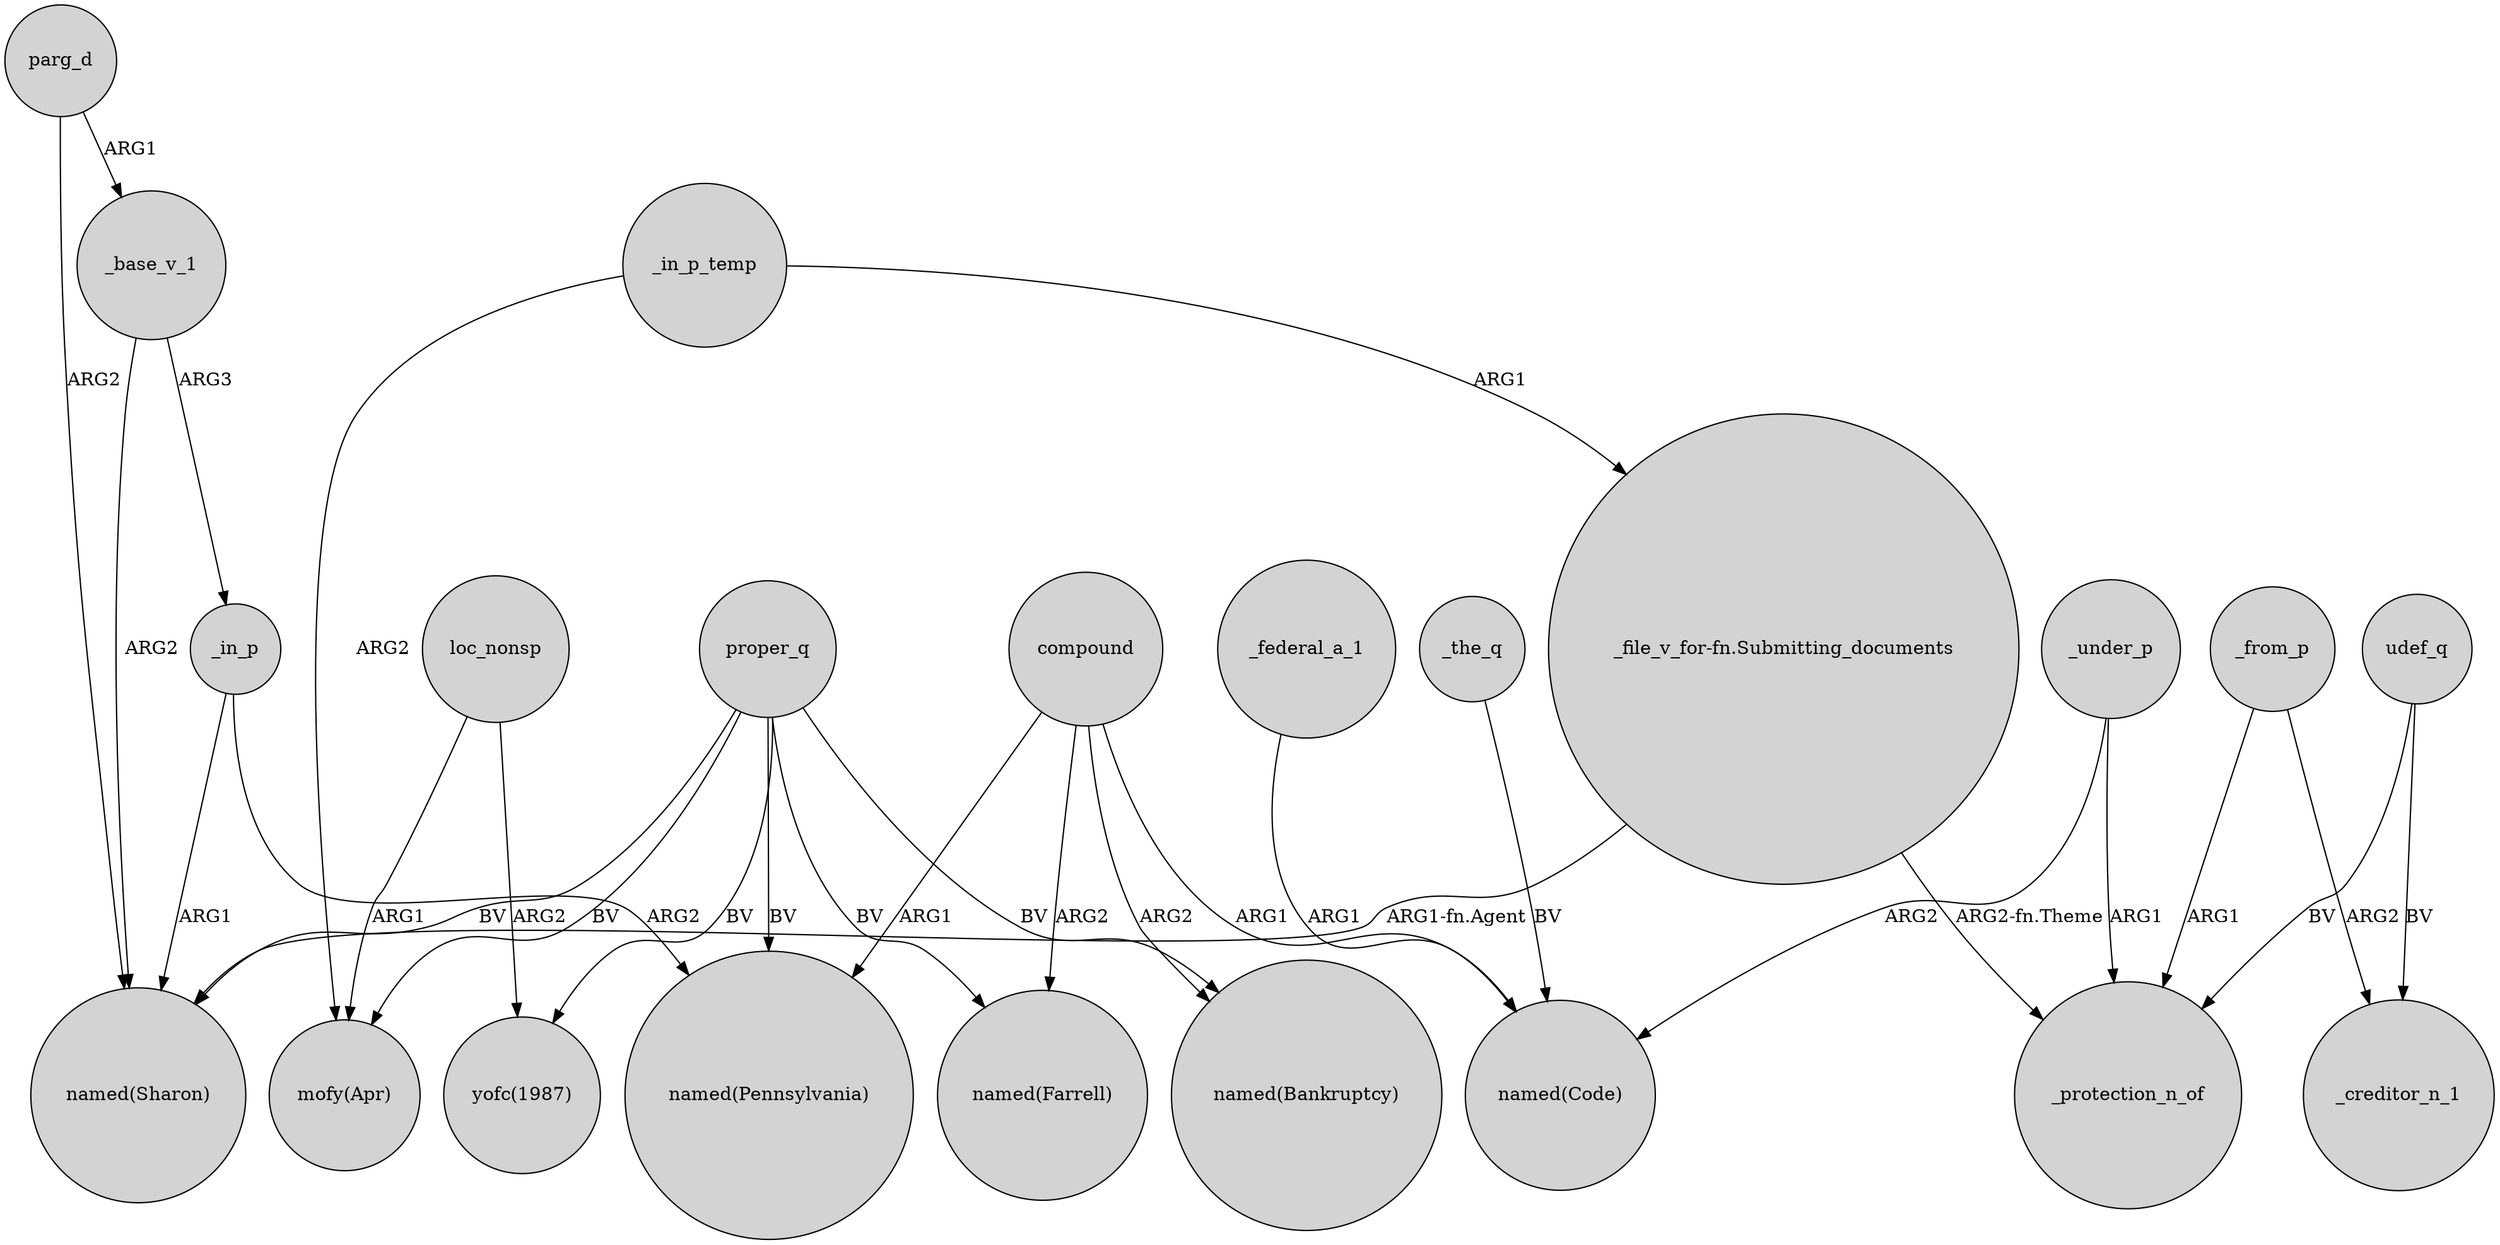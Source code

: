digraph {
	node [shape=circle style=filled]
	_in_p_temp -> "_file_v_for-fn.Submitting_documents" [label=ARG1]
	_federal_a_1 -> "named(Code)" [label=ARG1]
	proper_q -> "mofy(Apr)" [label=BV]
	parg_d -> "named(Sharon)" [label=ARG2]
	_base_v_1 -> "named(Sharon)" [label=ARG2]
	_under_p -> "named(Code)" [label=ARG2]
	compound -> "named(Code)" [label=ARG1]
	compound -> "named(Bankruptcy)" [label=ARG2]
	_in_p -> "named(Pennsylvania)" [label=ARG2]
	"_file_v_for-fn.Submitting_documents" -> _protection_n_of [label="ARG2-fn.Theme"]
	udef_q -> _protection_n_of [label=BV]
	proper_q -> "named(Farrell)" [label=BV]
	proper_q -> "named(Bankruptcy)" [label=BV]
	_in_p -> "named(Sharon)" [label=ARG1]
	_in_p_temp -> "mofy(Apr)" [label=ARG2]
	proper_q -> "named(Sharon)" [label=BV]
	_base_v_1 -> _in_p [label=ARG3]
	_the_q -> "named(Code)" [label=BV]
	loc_nonsp -> "mofy(Apr)" [label=ARG1]
	_under_p -> _protection_n_of [label=ARG1]
	proper_q -> "yofc(1987)" [label=BV]
	_from_p -> _protection_n_of [label=ARG1]
	udef_q -> _creditor_n_1 [label=BV]
	parg_d -> _base_v_1 [label=ARG1]
	_from_p -> _creditor_n_1 [label=ARG2]
	proper_q -> "named(Pennsylvania)" [label=BV]
	compound -> "named(Pennsylvania)" [label=ARG1]
	compound -> "named(Farrell)" [label=ARG2]
	"_file_v_for-fn.Submitting_documents" -> "named(Sharon)" [label="ARG1-fn.Agent"]
	loc_nonsp -> "yofc(1987)" [label=ARG2]
}
